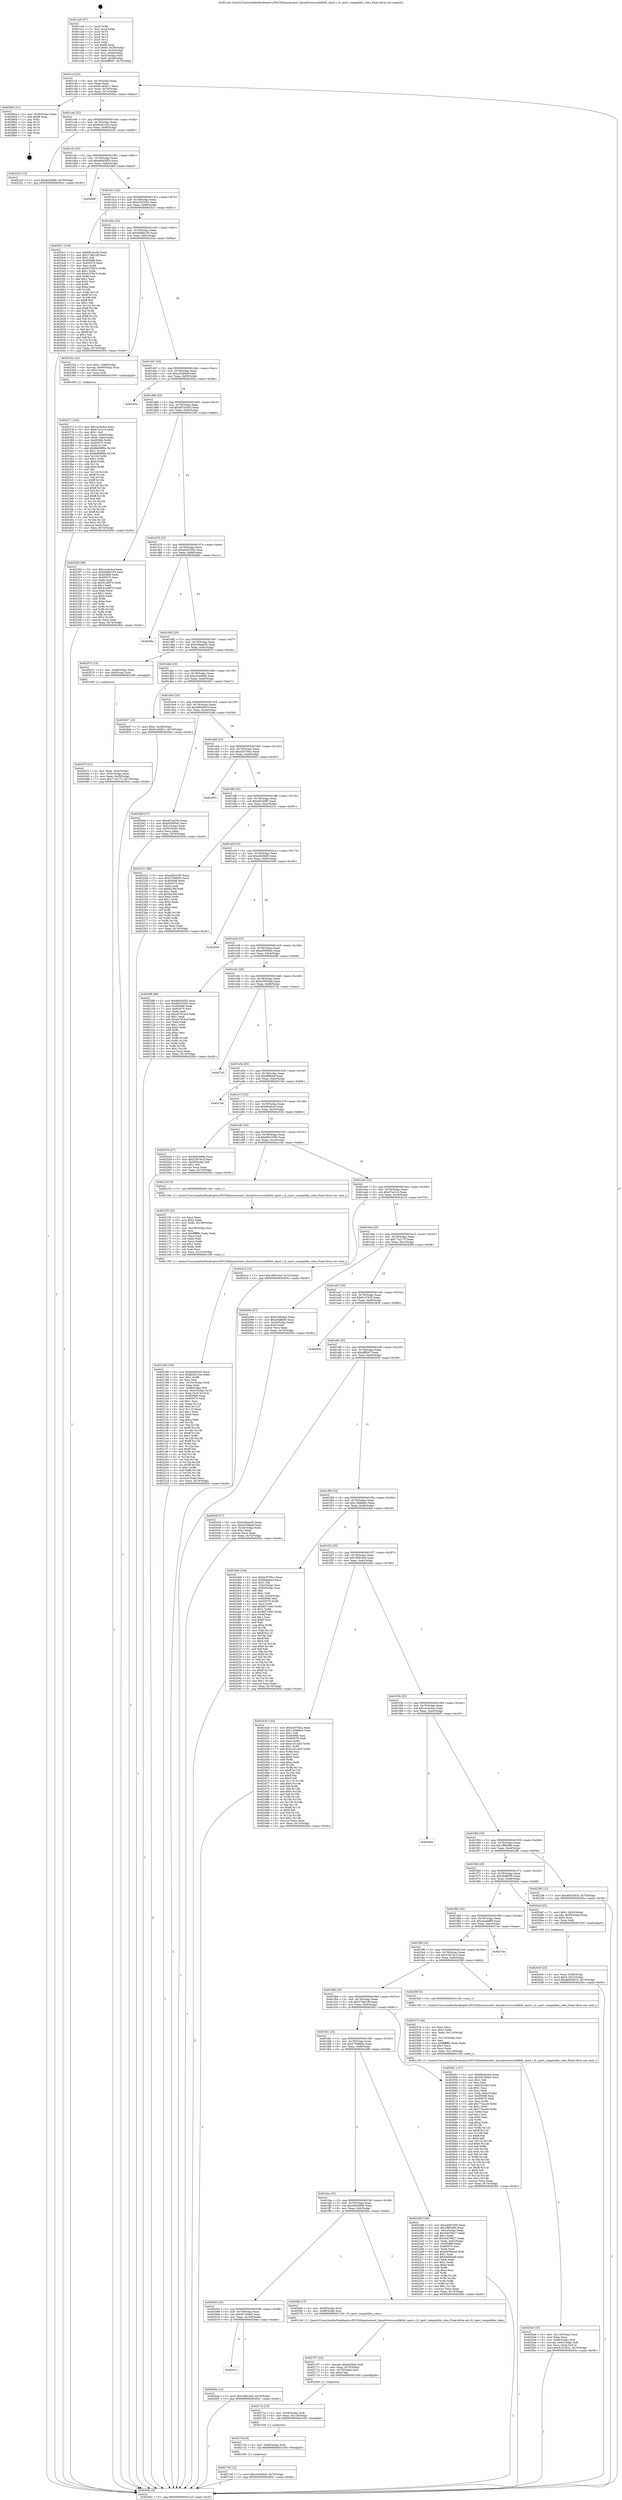 digraph "0x401ca0" {
  label = "0x401ca0 (/mnt/c/Users/mathe/Desktop/tcc/POCII/binaries/extr_linuxdriversscsilibfcfc_rport.c_fc_rport_compatible_roles_Final-ollvm.out::main(0))"
  labelloc = "t"
  node[shape=record]

  Entry [label="",width=0.3,height=0.3,shape=circle,fillcolor=black,style=filled]
  "0x401ccf" [label="{
     0x401ccf [23]\l
     | [instrs]\l
     &nbsp;&nbsp;0x401ccf \<+3\>: mov -0x74(%rbp),%eax\l
     &nbsp;&nbsp;0x401cd2 \<+2\>: mov %eax,%ecx\l
     &nbsp;&nbsp;0x401cd4 \<+6\>: sub $0x81c82811,%ecx\l
     &nbsp;&nbsp;0x401cda \<+3\>: mov %eax,-0x78(%rbp)\l
     &nbsp;&nbsp;0x401cdd \<+3\>: mov %ecx,-0x7c(%rbp)\l
     &nbsp;&nbsp;0x401ce0 \<+6\>: je 000000000040285a \<main+0xbba\>\l
  }"]
  "0x40285a" [label="{
     0x40285a [21]\l
     | [instrs]\l
     &nbsp;&nbsp;0x40285a \<+3\>: mov -0x38(%rbp),%eax\l
     &nbsp;&nbsp;0x40285d \<+7\>: add $0xf8,%rsp\l
     &nbsp;&nbsp;0x402864 \<+1\>: pop %rbx\l
     &nbsp;&nbsp;0x402865 \<+2\>: pop %r12\l
     &nbsp;&nbsp;0x402867 \<+2\>: pop %r13\l
     &nbsp;&nbsp;0x402869 \<+2\>: pop %r14\l
     &nbsp;&nbsp;0x40286b \<+2\>: pop %r15\l
     &nbsp;&nbsp;0x40286d \<+1\>: pop %rbp\l
     &nbsp;&nbsp;0x40286e \<+1\>: ret\l
  }"]
  "0x401ce6" [label="{
     0x401ce6 [22]\l
     | [instrs]\l
     &nbsp;&nbsp;0x401ce6 \<+5\>: jmp 0000000000401ceb \<main+0x4b\>\l
     &nbsp;&nbsp;0x401ceb \<+3\>: mov -0x78(%rbp),%eax\l
     &nbsp;&nbsp;0x401cee \<+5\>: sub $0x8cd5152e,%eax\l
     &nbsp;&nbsp;0x401cf3 \<+3\>: mov %eax,-0x80(%rbp)\l
     &nbsp;&nbsp;0x401cf6 \<+6\>: je 0000000000402225 \<main+0x585\>\l
  }"]
  Exit [label="",width=0.3,height=0.3,shape=circle,fillcolor=black,style=filled,peripheries=2]
  "0x402225" [label="{
     0x402225 [12]\l
     | [instrs]\l
     &nbsp;&nbsp;0x402225 \<+7\>: movl $0xdd245ff2,-0x74(%rbp)\l
     &nbsp;&nbsp;0x40222c \<+5\>: jmp 000000000040293c \<main+0xc9c\>\l
  }"]
  "0x401cfc" [label="{
     0x401cfc [25]\l
     | [instrs]\l
     &nbsp;&nbsp;0x401cfc \<+5\>: jmp 0000000000401d01 \<main+0x61\>\l
     &nbsp;&nbsp;0x401d01 \<+3\>: mov -0x78(%rbp),%eax\l
     &nbsp;&nbsp;0x401d04 \<+5\>: sub $0x8dd45f35,%eax\l
     &nbsp;&nbsp;0x401d09 \<+6\>: mov %eax,-0x84(%rbp)\l
     &nbsp;&nbsp;0x401d0f \<+6\>: je 000000000040286f \<main+0xbcf\>\l
  }"]
  "0x402736" [label="{
     0x402736 [12]\l
     | [instrs]\l
     &nbsp;&nbsp;0x402736 \<+7\>: movl $0xce30d9a4,-0x74(%rbp)\l
     &nbsp;&nbsp;0x40273d \<+5\>: jmp 000000000040293c \<main+0xc9c\>\l
  }"]
  "0x40286f" [label="{
     0x40286f\l
  }", style=dashed]
  "0x401d15" [label="{
     0x401d15 [25]\l
     | [instrs]\l
     &nbsp;&nbsp;0x401d15 \<+5\>: jmp 0000000000401d1a \<main+0x7a\>\l
     &nbsp;&nbsp;0x401d1a \<+3\>: mov -0x78(%rbp),%eax\l
     &nbsp;&nbsp;0x401d1d \<+5\>: sub $0x91f23032,%eax\l
     &nbsp;&nbsp;0x401d22 \<+6\>: mov %eax,-0x88(%rbp)\l
     &nbsp;&nbsp;0x401d28 \<+6\>: je 00000000004025c1 \<main+0x921\>\l
  }"]
  "0x40272d" [label="{
     0x40272d [9]\l
     | [instrs]\l
     &nbsp;&nbsp;0x40272d \<+4\>: mov -0x68(%rbp),%rdi\l
     &nbsp;&nbsp;0x402731 \<+5\>: call 0000000000401030 \<free@plt\>\l
     | [calls]\l
     &nbsp;&nbsp;0x401030 \{1\} (unknown)\l
  }"]
  "0x4025c1" [label="{
     0x4025c1 [144]\l
     | [instrs]\l
     &nbsp;&nbsp;0x4025c1 \<+5\>: mov $0x6924ec0b,%eax\l
     &nbsp;&nbsp;0x4025c6 \<+5\>: mov $0x3748c18f,%ecx\l
     &nbsp;&nbsp;0x4025cb \<+2\>: mov $0x1,%dl\l
     &nbsp;&nbsp;0x4025cd \<+7\>: mov 0x405068,%esi\l
     &nbsp;&nbsp;0x4025d4 \<+7\>: mov 0x405070,%edi\l
     &nbsp;&nbsp;0x4025db \<+3\>: mov %esi,%r8d\l
     &nbsp;&nbsp;0x4025de \<+7\>: sub $0xd1f78e7e,%r8d\l
     &nbsp;&nbsp;0x4025e5 \<+4\>: sub $0x1,%r8d\l
     &nbsp;&nbsp;0x4025e9 \<+7\>: add $0xd1f78e7e,%r8d\l
     &nbsp;&nbsp;0x4025f0 \<+4\>: imul %r8d,%esi\l
     &nbsp;&nbsp;0x4025f4 \<+3\>: and $0x1,%esi\l
     &nbsp;&nbsp;0x4025f7 \<+3\>: cmp $0x0,%esi\l
     &nbsp;&nbsp;0x4025fa \<+4\>: sete %r9b\l
     &nbsp;&nbsp;0x4025fe \<+3\>: cmp $0xa,%edi\l
     &nbsp;&nbsp;0x402601 \<+4\>: setl %r10b\l
     &nbsp;&nbsp;0x402605 \<+3\>: mov %r9b,%r11b\l
     &nbsp;&nbsp;0x402608 \<+4\>: xor $0xff,%r11b\l
     &nbsp;&nbsp;0x40260c \<+3\>: mov %r10b,%bl\l
     &nbsp;&nbsp;0x40260f \<+3\>: xor $0xff,%bl\l
     &nbsp;&nbsp;0x402612 \<+3\>: xor $0x1,%dl\l
     &nbsp;&nbsp;0x402615 \<+3\>: mov %r11b,%r14b\l
     &nbsp;&nbsp;0x402618 \<+4\>: and $0xff,%r14b\l
     &nbsp;&nbsp;0x40261c \<+3\>: and %dl,%r9b\l
     &nbsp;&nbsp;0x40261f \<+3\>: mov %bl,%r15b\l
     &nbsp;&nbsp;0x402622 \<+4\>: and $0xff,%r15b\l
     &nbsp;&nbsp;0x402626 \<+3\>: and %dl,%r10b\l
     &nbsp;&nbsp;0x402629 \<+3\>: or %r9b,%r14b\l
     &nbsp;&nbsp;0x40262c \<+3\>: or %r10b,%r15b\l
     &nbsp;&nbsp;0x40262f \<+3\>: xor %r15b,%r14b\l
     &nbsp;&nbsp;0x402632 \<+3\>: or %bl,%r11b\l
     &nbsp;&nbsp;0x402635 \<+4\>: xor $0xff,%r11b\l
     &nbsp;&nbsp;0x402639 \<+3\>: or $0x1,%dl\l
     &nbsp;&nbsp;0x40263c \<+3\>: and %dl,%r11b\l
     &nbsp;&nbsp;0x40263f \<+3\>: or %r11b,%r14b\l
     &nbsp;&nbsp;0x402642 \<+4\>: test $0x1,%r14b\l
     &nbsp;&nbsp;0x402646 \<+3\>: cmovne %ecx,%eax\l
     &nbsp;&nbsp;0x402649 \<+3\>: mov %eax,-0x74(%rbp)\l
     &nbsp;&nbsp;0x40264c \<+5\>: jmp 000000000040293c \<main+0xc9c\>\l
  }"]
  "0x401d2e" [label="{
     0x401d2e [25]\l
     | [instrs]\l
     &nbsp;&nbsp;0x401d2e \<+5\>: jmp 0000000000401d33 \<main+0x93\>\l
     &nbsp;&nbsp;0x401d33 \<+3\>: mov -0x78(%rbp),%eax\l
     &nbsp;&nbsp;0x401d36 \<+5\>: sub $0x94d66193,%eax\l
     &nbsp;&nbsp;0x401d3b \<+6\>: mov %eax,-0x8c(%rbp)\l
     &nbsp;&nbsp;0x401d41 \<+6\>: je 000000000040235a \<main+0x6ba\>\l
  }"]
  "0x40271e" [label="{
     0x40271e [15]\l
     | [instrs]\l
     &nbsp;&nbsp;0x40271e \<+4\>: mov -0x58(%rbp),%rdi\l
     &nbsp;&nbsp;0x402722 \<+6\>: mov %eax,-0x118(%rbp)\l
     &nbsp;&nbsp;0x402728 \<+5\>: call 0000000000401030 \<free@plt\>\l
     | [calls]\l
     &nbsp;&nbsp;0x401030 \{1\} (unknown)\l
  }"]
  "0x40235a" [label="{
     0x40235a [23]\l
     | [instrs]\l
     &nbsp;&nbsp;0x40235a \<+7\>: movl $0x1,-0x60(%rbp)\l
     &nbsp;&nbsp;0x402361 \<+4\>: movslq -0x60(%rbp),%rax\l
     &nbsp;&nbsp;0x402365 \<+4\>: shl $0x2,%rax\l
     &nbsp;&nbsp;0x402369 \<+3\>: mov %rax,%rdi\l
     &nbsp;&nbsp;0x40236c \<+5\>: call 0000000000401050 \<malloc@plt\>\l
     | [calls]\l
     &nbsp;&nbsp;0x401050 \{1\} (unknown)\l
  }"]
  "0x401d47" [label="{
     0x401d47 [25]\l
     | [instrs]\l
     &nbsp;&nbsp;0x401d47 \<+5\>: jmp 0000000000401d4c \<main+0xac\>\l
     &nbsp;&nbsp;0x401d4c \<+3\>: mov -0x78(%rbp),%eax\l
     &nbsp;&nbsp;0x401d4f \<+5\>: sub $0xa2049edf,%eax\l
     &nbsp;&nbsp;0x401d54 \<+6\>: mov %eax,-0x90(%rbp)\l
     &nbsp;&nbsp;0x401d5a \<+6\>: je 000000000040205a \<main+0x3ba\>\l
  }"]
  "0x402707" [label="{
     0x402707 [23]\l
     | [instrs]\l
     &nbsp;&nbsp;0x402707 \<+10\>: movabs $0x4030b6,%rdi\l
     &nbsp;&nbsp;0x402711 \<+3\>: mov %eax,-0x70(%rbp)\l
     &nbsp;&nbsp;0x402714 \<+3\>: mov -0x70(%rbp),%esi\l
     &nbsp;&nbsp;0x402717 \<+2\>: mov $0x0,%al\l
     &nbsp;&nbsp;0x402719 \<+5\>: call 0000000000401040 \<printf@plt\>\l
     | [calls]\l
     &nbsp;&nbsp;0x401040 \{1\} (unknown)\l
  }"]
  "0x40205a" [label="{
     0x40205a\l
  }", style=dashed]
  "0x401d60" [label="{
     0x401d60 [25]\l
     | [instrs]\l
     &nbsp;&nbsp;0x401d60 \<+5\>: jmp 0000000000401d65 \<main+0xc5\>\l
     &nbsp;&nbsp;0x401d65 \<+3\>: mov -0x78(%rbp),%eax\l
     &nbsp;&nbsp;0x401d68 \<+5\>: sub $0xa87a435d,%eax\l
     &nbsp;&nbsp;0x401d6d \<+6\>: mov %eax,-0x94(%rbp)\l
     &nbsp;&nbsp;0x401d73 \<+6\>: je 0000000000402302 \<main+0x662\>\l
  }"]
  "0x40201c" [label="{
     0x40201c\l
  }", style=dashed]
  "0x402302" [label="{
     0x402302 [88]\l
     | [instrs]\l
     &nbsp;&nbsp;0x402302 \<+5\>: mov $0x1ecdc4ce,%eax\l
     &nbsp;&nbsp;0x402307 \<+5\>: mov $0x94d66193,%ecx\l
     &nbsp;&nbsp;0x40230c \<+7\>: mov 0x405068,%edx\l
     &nbsp;&nbsp;0x402313 \<+7\>: mov 0x405070,%esi\l
     &nbsp;&nbsp;0x40231a \<+2\>: mov %edx,%edi\l
     &nbsp;&nbsp;0x40231c \<+6\>: sub $0x3c2df07d,%edi\l
     &nbsp;&nbsp;0x402322 \<+3\>: sub $0x1,%edi\l
     &nbsp;&nbsp;0x402325 \<+6\>: add $0x3c2df07d,%edi\l
     &nbsp;&nbsp;0x40232b \<+3\>: imul %edi,%edx\l
     &nbsp;&nbsp;0x40232e \<+3\>: and $0x1,%edx\l
     &nbsp;&nbsp;0x402331 \<+3\>: cmp $0x0,%edx\l
     &nbsp;&nbsp;0x402334 \<+4\>: sete %r8b\l
     &nbsp;&nbsp;0x402338 \<+3\>: cmp $0xa,%esi\l
     &nbsp;&nbsp;0x40233b \<+4\>: setl %r9b\l
     &nbsp;&nbsp;0x40233f \<+3\>: mov %r8b,%r10b\l
     &nbsp;&nbsp;0x402342 \<+3\>: and %r9b,%r10b\l
     &nbsp;&nbsp;0x402345 \<+3\>: xor %r9b,%r8b\l
     &nbsp;&nbsp;0x402348 \<+3\>: or %r8b,%r10b\l
     &nbsp;&nbsp;0x40234b \<+4\>: test $0x1,%r10b\l
     &nbsp;&nbsp;0x40234f \<+3\>: cmovne %ecx,%eax\l
     &nbsp;&nbsp;0x402352 \<+3\>: mov %eax,-0x74(%rbp)\l
     &nbsp;&nbsp;0x402355 \<+5\>: jmp 000000000040293c \<main+0xc9c\>\l
  }"]
  "0x401d79" [label="{
     0x401d79 [25]\l
     | [instrs]\l
     &nbsp;&nbsp;0x401d79 \<+5\>: jmp 0000000000401d7e \<main+0xde\>\l
     &nbsp;&nbsp;0x401d7e \<+3\>: mov -0x78(%rbp),%eax\l
     &nbsp;&nbsp;0x401d81 \<+5\>: sub $0xad563300,%eax\l
     &nbsp;&nbsp;0x401d86 \<+6\>: mov %eax,-0x98(%rbp)\l
     &nbsp;&nbsp;0x401d8c \<+6\>: je 00000000004028bc \<main+0xc1c\>\l
  }"]
  "0x4026ee" [label="{
     0x4026ee [12]\l
     | [instrs]\l
     &nbsp;&nbsp;0x4026ee \<+7\>: movl $0x18f3c3ed,-0x74(%rbp)\l
     &nbsp;&nbsp;0x4026f5 \<+5\>: jmp 000000000040293c \<main+0xc9c\>\l
  }"]
  "0x4028bc" [label="{
     0x4028bc\l
  }", style=dashed]
  "0x401d92" [label="{
     0x401d92 [25]\l
     | [instrs]\l
     &nbsp;&nbsp;0x401d92 \<+5\>: jmp 0000000000401d97 \<main+0xf7\>\l
     &nbsp;&nbsp;0x401d97 \<+3\>: mov -0x78(%rbp),%eax\l
     &nbsp;&nbsp;0x401d9a \<+5\>: sub $0xb29aae50,%eax\l
     &nbsp;&nbsp;0x401d9f \<+6\>: mov %eax,-0x9c(%rbp)\l
     &nbsp;&nbsp;0x401da5 \<+6\>: je 0000000000402072 \<main+0x3d2\>\l
  }"]
  "0x402003" [label="{
     0x402003 [25]\l
     | [instrs]\l
     &nbsp;&nbsp;0x402003 \<+5\>: jmp 0000000000402008 \<main+0x368\>\l
     &nbsp;&nbsp;0x402008 \<+3\>: mov -0x78(%rbp),%eax\l
     &nbsp;&nbsp;0x40200b \<+5\>: sub $0x5d7c94b3,%eax\l
     &nbsp;&nbsp;0x402010 \<+6\>: mov %eax,-0x100(%rbp)\l
     &nbsp;&nbsp;0x402016 \<+6\>: je 00000000004026ee \<main+0xa4e\>\l
  }"]
  "0x402072" [label="{
     0x402072 [13]\l
     | [instrs]\l
     &nbsp;&nbsp;0x402072 \<+4\>: mov -0x48(%rbp),%rax\l
     &nbsp;&nbsp;0x402076 \<+4\>: mov 0x8(%rax),%rdi\l
     &nbsp;&nbsp;0x40207a \<+5\>: call 0000000000401060 \<atoi@plt\>\l
     | [calls]\l
     &nbsp;&nbsp;0x401060 \{1\} (unknown)\l
  }"]
  "0x401dab" [label="{
     0x401dab [25]\l
     | [instrs]\l
     &nbsp;&nbsp;0x401dab \<+5\>: jmp 0000000000401db0 \<main+0x110\>\l
     &nbsp;&nbsp;0x401db0 \<+3\>: mov -0x78(%rbp),%eax\l
     &nbsp;&nbsp;0x401db3 \<+5\>: sub $0xce30d9a4,%eax\l
     &nbsp;&nbsp;0x401db8 \<+6\>: mov %eax,-0xa0(%rbp)\l
     &nbsp;&nbsp;0x401dbe \<+6\>: je 0000000000402847 \<main+0xba7\>\l
  }"]
  "0x4026fa" [label="{
     0x4026fa [13]\l
     | [instrs]\l
     &nbsp;&nbsp;0x4026fa \<+4\>: mov -0x58(%rbp),%rdi\l
     &nbsp;&nbsp;0x4026fe \<+4\>: mov -0x68(%rbp),%rsi\l
     &nbsp;&nbsp;0x402702 \<+5\>: call 0000000000401240 \<fc_rport_compatible_roles\>\l
     | [calls]\l
     &nbsp;&nbsp;0x401240 \{1\} (/mnt/c/Users/mathe/Desktop/tcc/POCII/binaries/extr_linuxdriversscsilibfcfc_rport.c_fc_rport_compatible_roles_Final-ollvm.out::fc_rport_compatible_roles)\l
  }"]
  "0x402847" [label="{
     0x402847 [19]\l
     | [instrs]\l
     &nbsp;&nbsp;0x402847 \<+7\>: movl $0x0,-0x38(%rbp)\l
     &nbsp;&nbsp;0x40284e \<+7\>: movl $0x81c82811,-0x74(%rbp)\l
     &nbsp;&nbsp;0x402855 \<+5\>: jmp 000000000040293c \<main+0xc9c\>\l
  }"]
  "0x401dc4" [label="{
     0x401dc4 [25]\l
     | [instrs]\l
     &nbsp;&nbsp;0x401dc4 \<+5\>: jmp 0000000000401dc9 \<main+0x129\>\l
     &nbsp;&nbsp;0x401dc9 \<+3\>: mov -0x78(%rbp),%eax\l
     &nbsp;&nbsp;0x401dcc \<+5\>: sub $0xd6920810,%eax\l
     &nbsp;&nbsp;0x401dd1 \<+6\>: mov %eax,-0xa4(%rbp)\l
     &nbsp;&nbsp;0x401dd7 \<+6\>: je 00000000004020dd \<main+0x43d\>\l
  }"]
  "0x4025a0" [label="{
     0x4025a0 [33]\l
     | [instrs]\l
     &nbsp;&nbsp;0x4025a0 \<+6\>: mov -0x114(%rbp),%ecx\l
     &nbsp;&nbsp;0x4025a6 \<+3\>: imul %eax,%ecx\l
     &nbsp;&nbsp;0x4025a9 \<+4\>: mov -0x68(%rbp),%rdi\l
     &nbsp;&nbsp;0x4025ad \<+4\>: movslq -0x6c(%rbp),%r8\l
     &nbsp;&nbsp;0x4025b1 \<+4\>: mov %ecx,(%rdi,%r8,4)\l
     &nbsp;&nbsp;0x4025b5 \<+7\>: movl $0x91f23032,-0x74(%rbp)\l
     &nbsp;&nbsp;0x4025bc \<+5\>: jmp 000000000040293c \<main+0xc9c\>\l
  }"]
  "0x4020dd" [label="{
     0x4020dd [27]\l
     | [instrs]\l
     &nbsp;&nbsp;0x4020dd \<+5\>: mov $0xa87a435d,%eax\l
     &nbsp;&nbsp;0x4020e2 \<+5\>: mov $0xe85990dc,%ecx\l
     &nbsp;&nbsp;0x4020e7 \<+3\>: mov -0x5c(%rbp),%edx\l
     &nbsp;&nbsp;0x4020ea \<+3\>: cmp -0x50(%rbp),%edx\l
     &nbsp;&nbsp;0x4020ed \<+3\>: cmovl %ecx,%eax\l
     &nbsp;&nbsp;0x4020f0 \<+3\>: mov %eax,-0x74(%rbp)\l
     &nbsp;&nbsp;0x4020f3 \<+5\>: jmp 000000000040293c \<main+0xc9c\>\l
  }"]
  "0x401ddd" [label="{
     0x401ddd [25]\l
     | [instrs]\l
     &nbsp;&nbsp;0x401ddd \<+5\>: jmp 0000000000401de2 \<main+0x142\>\l
     &nbsp;&nbsp;0x401de2 \<+3\>: mov -0x78(%rbp),%eax\l
     &nbsp;&nbsp;0x401de5 \<+5\>: sub $0xdc8756cc,%eax\l
     &nbsp;&nbsp;0x401dea \<+6\>: mov %eax,-0xa8(%rbp)\l
     &nbsp;&nbsp;0x401df0 \<+6\>: je 0000000000402903 \<main+0xc63\>\l
  }"]
  "0x402574" [label="{
     0x402574 [44]\l
     | [instrs]\l
     &nbsp;&nbsp;0x402574 \<+2\>: xor %ecx,%ecx\l
     &nbsp;&nbsp;0x402576 \<+5\>: mov $0x2,%edx\l
     &nbsp;&nbsp;0x40257b \<+6\>: mov %edx,-0x110(%rbp)\l
     &nbsp;&nbsp;0x402581 \<+1\>: cltd\l
     &nbsp;&nbsp;0x402582 \<+6\>: mov -0x110(%rbp),%esi\l
     &nbsp;&nbsp;0x402588 \<+2\>: idiv %esi\l
     &nbsp;&nbsp;0x40258a \<+6\>: imul $0xfffffffe,%edx,%edx\l
     &nbsp;&nbsp;0x402590 \<+3\>: sub $0x1,%ecx\l
     &nbsp;&nbsp;0x402593 \<+2\>: sub %ecx,%edx\l
     &nbsp;&nbsp;0x402595 \<+6\>: mov %edx,-0x114(%rbp)\l
     &nbsp;&nbsp;0x40259b \<+5\>: call 0000000000401160 \<next_i\>\l
     | [calls]\l
     &nbsp;&nbsp;0x401160 \{1\} (/mnt/c/Users/mathe/Desktop/tcc/POCII/binaries/extr_linuxdriversscsilibfcfc_rport.c_fc_rport_compatible_roles_Final-ollvm.out::next_i)\l
  }"]
  "0x402903" [label="{
     0x402903\l
  }", style=dashed]
  "0x401df6" [label="{
     0x401df6 [25]\l
     | [instrs]\l
     &nbsp;&nbsp;0x401df6 \<+5\>: jmp 0000000000401dfb \<main+0x15b\>\l
     &nbsp;&nbsp;0x401dfb \<+3\>: mov -0x78(%rbp),%eax\l
     &nbsp;&nbsp;0x401dfe \<+5\>: sub $0xdd245ff2,%eax\l
     &nbsp;&nbsp;0x401e03 \<+6\>: mov %eax,-0xac(%rbp)\l
     &nbsp;&nbsp;0x401e09 \<+6\>: je 0000000000402231 \<main+0x591\>\l
  }"]
  "0x402371" [label="{
     0x402371 [163]\l
     | [instrs]\l
     &nbsp;&nbsp;0x402371 \<+5\>: mov $0x1ecdc4ce,%ecx\l
     &nbsp;&nbsp;0x402376 \<+5\>: mov $0x67ac21d,%edx\l
     &nbsp;&nbsp;0x40237b \<+3\>: mov $0x1,%sil\l
     &nbsp;&nbsp;0x40237e \<+4\>: mov %rax,-0x68(%rbp)\l
     &nbsp;&nbsp;0x402382 \<+7\>: movl $0x0,-0x6c(%rbp)\l
     &nbsp;&nbsp;0x402389 \<+8\>: mov 0x405068,%r8d\l
     &nbsp;&nbsp;0x402391 \<+8\>: mov 0x405070,%r9d\l
     &nbsp;&nbsp;0x402399 \<+3\>: mov %r8d,%r10d\l
     &nbsp;&nbsp;0x40239c \<+7\>: add $0x8d688f0e,%r10d\l
     &nbsp;&nbsp;0x4023a3 \<+4\>: sub $0x1,%r10d\l
     &nbsp;&nbsp;0x4023a7 \<+7\>: sub $0x8d688f0e,%r10d\l
     &nbsp;&nbsp;0x4023ae \<+4\>: imul %r10d,%r8d\l
     &nbsp;&nbsp;0x4023b2 \<+4\>: and $0x1,%r8d\l
     &nbsp;&nbsp;0x4023b6 \<+4\>: cmp $0x0,%r8d\l
     &nbsp;&nbsp;0x4023ba \<+4\>: sete %r11b\l
     &nbsp;&nbsp;0x4023be \<+4\>: cmp $0xa,%r9d\l
     &nbsp;&nbsp;0x4023c2 \<+3\>: setl %bl\l
     &nbsp;&nbsp;0x4023c5 \<+3\>: mov %r11b,%r14b\l
     &nbsp;&nbsp;0x4023c8 \<+4\>: xor $0xff,%r14b\l
     &nbsp;&nbsp;0x4023cc \<+3\>: mov %bl,%r15b\l
     &nbsp;&nbsp;0x4023cf \<+4\>: xor $0xff,%r15b\l
     &nbsp;&nbsp;0x4023d3 \<+4\>: xor $0x1,%sil\l
     &nbsp;&nbsp;0x4023d7 \<+3\>: mov %r14b,%r12b\l
     &nbsp;&nbsp;0x4023da \<+4\>: and $0xff,%r12b\l
     &nbsp;&nbsp;0x4023de \<+3\>: and %sil,%r11b\l
     &nbsp;&nbsp;0x4023e1 \<+3\>: mov %r15b,%r13b\l
     &nbsp;&nbsp;0x4023e4 \<+4\>: and $0xff,%r13b\l
     &nbsp;&nbsp;0x4023e8 \<+3\>: and %sil,%bl\l
     &nbsp;&nbsp;0x4023eb \<+3\>: or %r11b,%r12b\l
     &nbsp;&nbsp;0x4023ee \<+3\>: or %bl,%r13b\l
     &nbsp;&nbsp;0x4023f1 \<+3\>: xor %r13b,%r12b\l
     &nbsp;&nbsp;0x4023f4 \<+3\>: or %r15b,%r14b\l
     &nbsp;&nbsp;0x4023f7 \<+4\>: xor $0xff,%r14b\l
     &nbsp;&nbsp;0x4023fb \<+4\>: or $0x1,%sil\l
     &nbsp;&nbsp;0x4023ff \<+3\>: and %sil,%r14b\l
     &nbsp;&nbsp;0x402402 \<+3\>: or %r14b,%r12b\l
     &nbsp;&nbsp;0x402405 \<+4\>: test $0x1,%r12b\l
     &nbsp;&nbsp;0x402409 \<+3\>: cmovne %edx,%ecx\l
     &nbsp;&nbsp;0x40240c \<+3\>: mov %ecx,-0x74(%rbp)\l
     &nbsp;&nbsp;0x40240f \<+5\>: jmp 000000000040293c \<main+0xc9c\>\l
  }"]
  "0x402231" [label="{
     0x402231 [88]\l
     | [instrs]\l
     &nbsp;&nbsp;0x402231 \<+5\>: mov $0xad563300,%eax\l
     &nbsp;&nbsp;0x402236 \<+5\>: mov $0x5759869c,%ecx\l
     &nbsp;&nbsp;0x40223b \<+7\>: mov 0x405068,%edx\l
     &nbsp;&nbsp;0x402242 \<+7\>: mov 0x405070,%esi\l
     &nbsp;&nbsp;0x402249 \<+2\>: mov %edx,%edi\l
     &nbsp;&nbsp;0x40224b \<+6\>: sub $0xfa23bf,%edi\l
     &nbsp;&nbsp;0x402251 \<+3\>: sub $0x1,%edi\l
     &nbsp;&nbsp;0x402254 \<+6\>: add $0xfa23bf,%edi\l
     &nbsp;&nbsp;0x40225a \<+3\>: imul %edi,%edx\l
     &nbsp;&nbsp;0x40225d \<+3\>: and $0x1,%edx\l
     &nbsp;&nbsp;0x402260 \<+3\>: cmp $0x0,%edx\l
     &nbsp;&nbsp;0x402263 \<+4\>: sete %r8b\l
     &nbsp;&nbsp;0x402267 \<+3\>: cmp $0xa,%esi\l
     &nbsp;&nbsp;0x40226a \<+4\>: setl %r9b\l
     &nbsp;&nbsp;0x40226e \<+3\>: mov %r8b,%r10b\l
     &nbsp;&nbsp;0x402271 \<+3\>: and %r9b,%r10b\l
     &nbsp;&nbsp;0x402274 \<+3\>: xor %r9b,%r8b\l
     &nbsp;&nbsp;0x402277 \<+3\>: or %r8b,%r10b\l
     &nbsp;&nbsp;0x40227a \<+4\>: test $0x1,%r10b\l
     &nbsp;&nbsp;0x40227e \<+3\>: cmovne %ecx,%eax\l
     &nbsp;&nbsp;0x402281 \<+3\>: mov %eax,-0x74(%rbp)\l
     &nbsp;&nbsp;0x402284 \<+5\>: jmp 000000000040293c \<main+0xc9c\>\l
  }"]
  "0x401e0f" [label="{
     0x401e0f [25]\l
     | [instrs]\l
     &nbsp;&nbsp;0x401e0f \<+5\>: jmp 0000000000401e14 \<main+0x174\>\l
     &nbsp;&nbsp;0x401e14 \<+3\>: mov -0x78(%rbp),%eax\l
     &nbsp;&nbsp;0x401e17 \<+5\>: sub $0xe82fdbf5,%eax\l
     &nbsp;&nbsp;0x401e1c \<+6\>: mov %eax,-0xb0(%rbp)\l
     &nbsp;&nbsp;0x401e22 \<+6\>: je 0000000000402930 \<main+0xc90\>\l
  }"]
  "0x401fea" [label="{
     0x401fea [25]\l
     | [instrs]\l
     &nbsp;&nbsp;0x401fea \<+5\>: jmp 0000000000401fef \<main+0x34f\>\l
     &nbsp;&nbsp;0x401fef \<+3\>: mov -0x78(%rbp),%eax\l
     &nbsp;&nbsp;0x401ff2 \<+5\>: sub $0x5b9c996b,%eax\l
     &nbsp;&nbsp;0x401ff7 \<+6\>: mov %eax,-0xfc(%rbp)\l
     &nbsp;&nbsp;0x401ffd \<+6\>: je 00000000004026fa \<main+0xa5a\>\l
  }"]
  "0x402930" [label="{
     0x402930\l
  }", style=dashed]
  "0x401e28" [label="{
     0x401e28 [25]\l
     | [instrs]\l
     &nbsp;&nbsp;0x401e28 \<+5\>: jmp 0000000000401e2d \<main+0x18d\>\l
     &nbsp;&nbsp;0x401e2d \<+3\>: mov -0x78(%rbp),%eax\l
     &nbsp;&nbsp;0x401e30 \<+5\>: sub $0xe85990dc,%eax\l
     &nbsp;&nbsp;0x401e35 \<+6\>: mov %eax,-0xb4(%rbp)\l
     &nbsp;&nbsp;0x401e3b \<+6\>: je 00000000004020f8 \<main+0x458\>\l
  }"]
  "0x402289" [label="{
     0x402289 [109]\l
     | [instrs]\l
     &nbsp;&nbsp;0x402289 \<+5\>: mov $0xad563300,%eax\l
     &nbsp;&nbsp;0x40228e \<+5\>: mov $0x1ff65d9b,%ecx\l
     &nbsp;&nbsp;0x402293 \<+3\>: mov -0x5c(%rbp),%edx\l
     &nbsp;&nbsp;0x402296 \<+6\>: sub $0x45b79427,%edx\l
     &nbsp;&nbsp;0x40229c \<+3\>: add $0x1,%edx\l
     &nbsp;&nbsp;0x40229f \<+6\>: add $0x45b79427,%edx\l
     &nbsp;&nbsp;0x4022a5 \<+3\>: mov %edx,-0x5c(%rbp)\l
     &nbsp;&nbsp;0x4022a8 \<+7\>: mov 0x405068,%edx\l
     &nbsp;&nbsp;0x4022af \<+7\>: mov 0x405070,%esi\l
     &nbsp;&nbsp;0x4022b6 \<+2\>: mov %edx,%edi\l
     &nbsp;&nbsp;0x4022b8 \<+6\>: add $0xb400bee9,%edi\l
     &nbsp;&nbsp;0x4022be \<+3\>: sub $0x1,%edi\l
     &nbsp;&nbsp;0x4022c1 \<+6\>: sub $0xb400bee9,%edi\l
     &nbsp;&nbsp;0x4022c7 \<+3\>: imul %edi,%edx\l
     &nbsp;&nbsp;0x4022ca \<+3\>: and $0x1,%edx\l
     &nbsp;&nbsp;0x4022cd \<+3\>: cmp $0x0,%edx\l
     &nbsp;&nbsp;0x4022d0 \<+4\>: sete %r8b\l
     &nbsp;&nbsp;0x4022d4 \<+3\>: cmp $0xa,%esi\l
     &nbsp;&nbsp;0x4022d7 \<+4\>: setl %r9b\l
     &nbsp;&nbsp;0x4022db \<+3\>: mov %r8b,%r10b\l
     &nbsp;&nbsp;0x4022de \<+3\>: and %r9b,%r10b\l
     &nbsp;&nbsp;0x4022e1 \<+3\>: xor %r9b,%r8b\l
     &nbsp;&nbsp;0x4022e4 \<+3\>: or %r8b,%r10b\l
     &nbsp;&nbsp;0x4022e7 \<+4\>: test $0x1,%r10b\l
     &nbsp;&nbsp;0x4022eb \<+3\>: cmovne %ecx,%eax\l
     &nbsp;&nbsp;0x4022ee \<+3\>: mov %eax,-0x74(%rbp)\l
     &nbsp;&nbsp;0x4022f1 \<+5\>: jmp 000000000040293c \<main+0xc9c\>\l
  }"]
  "0x4020f8" [label="{
     0x4020f8 [88]\l
     | [instrs]\l
     &nbsp;&nbsp;0x4020f8 \<+5\>: mov $0x8dd45f35,%eax\l
     &nbsp;&nbsp;0x4020fd \<+5\>: mov $0xfb910595,%ecx\l
     &nbsp;&nbsp;0x402102 \<+7\>: mov 0x405068,%edx\l
     &nbsp;&nbsp;0x402109 \<+7\>: mov 0x405070,%esi\l
     &nbsp;&nbsp;0x402110 \<+2\>: mov %edx,%edi\l
     &nbsp;&nbsp;0x402112 \<+6\>: sub $0xe47824cd,%edi\l
     &nbsp;&nbsp;0x402118 \<+3\>: sub $0x1,%edi\l
     &nbsp;&nbsp;0x40211b \<+6\>: add $0xe47824cd,%edi\l
     &nbsp;&nbsp;0x402121 \<+3\>: imul %edi,%edx\l
     &nbsp;&nbsp;0x402124 \<+3\>: and $0x1,%edx\l
     &nbsp;&nbsp;0x402127 \<+3\>: cmp $0x0,%edx\l
     &nbsp;&nbsp;0x40212a \<+4\>: sete %r8b\l
     &nbsp;&nbsp;0x40212e \<+3\>: cmp $0xa,%esi\l
     &nbsp;&nbsp;0x402131 \<+4\>: setl %r9b\l
     &nbsp;&nbsp;0x402135 \<+3\>: mov %r8b,%r10b\l
     &nbsp;&nbsp;0x402138 \<+3\>: and %r9b,%r10b\l
     &nbsp;&nbsp;0x40213b \<+3\>: xor %r9b,%r8b\l
     &nbsp;&nbsp;0x40213e \<+3\>: or %r8b,%r10b\l
     &nbsp;&nbsp;0x402141 \<+4\>: test $0x1,%r10b\l
     &nbsp;&nbsp;0x402145 \<+3\>: cmovne %ecx,%eax\l
     &nbsp;&nbsp;0x402148 \<+3\>: mov %eax,-0x74(%rbp)\l
     &nbsp;&nbsp;0x40214b \<+5\>: jmp 000000000040293c \<main+0xc9c\>\l
  }"]
  "0x401e41" [label="{
     0x401e41 [25]\l
     | [instrs]\l
     &nbsp;&nbsp;0x401e41 \<+5\>: jmp 0000000000401e46 \<main+0x1a6\>\l
     &nbsp;&nbsp;0x401e46 \<+3\>: mov -0x78(%rbp),%eax\l
     &nbsp;&nbsp;0x401e49 \<+5\>: sub $0xf10954a0,%eax\l
     &nbsp;&nbsp;0x401e4e \<+6\>: mov %eax,-0xb8(%rbp)\l
     &nbsp;&nbsp;0x401e54 \<+6\>: je 0000000000402742 \<main+0xaa2\>\l
  }"]
  "0x401fd1" [label="{
     0x401fd1 [25]\l
     | [instrs]\l
     &nbsp;&nbsp;0x401fd1 \<+5\>: jmp 0000000000401fd6 \<main+0x336\>\l
     &nbsp;&nbsp;0x401fd6 \<+3\>: mov -0x78(%rbp),%eax\l
     &nbsp;&nbsp;0x401fd9 \<+5\>: sub $0x5759869c,%eax\l
     &nbsp;&nbsp;0x401fde \<+6\>: mov %eax,-0xf8(%rbp)\l
     &nbsp;&nbsp;0x401fe4 \<+6\>: je 0000000000402289 \<main+0x5e9\>\l
  }"]
  "0x402742" [label="{
     0x402742\l
  }", style=dashed]
  "0x401e5a" [label="{
     0x401e5a [25]\l
     | [instrs]\l
     &nbsp;&nbsp;0x401e5a \<+5\>: jmp 0000000000401e5f \<main+0x1bf\>\l
     &nbsp;&nbsp;0x401e5f \<+3\>: mov -0x78(%rbp),%eax\l
     &nbsp;&nbsp;0x401e62 \<+5\>: sub $0xf8ff44ef,%eax\l
     &nbsp;&nbsp;0x401e67 \<+6\>: mov %eax,-0xbc(%rbp)\l
     &nbsp;&nbsp;0x401e6d \<+6\>: je 00000000004027a6 \<main+0xb06\>\l
  }"]
  "0x402651" [label="{
     0x402651 [157]\l
     | [instrs]\l
     &nbsp;&nbsp;0x402651 \<+5\>: mov $0x6924ec0b,%eax\l
     &nbsp;&nbsp;0x402656 \<+5\>: mov $0x5d7c94b3,%ecx\l
     &nbsp;&nbsp;0x40265b \<+2\>: mov $0x1,%dl\l
     &nbsp;&nbsp;0x40265d \<+2\>: xor %esi,%esi\l
     &nbsp;&nbsp;0x40265f \<+3\>: mov -0x6c(%rbp),%edi\l
     &nbsp;&nbsp;0x402662 \<+3\>: sub $0x1,%esi\l
     &nbsp;&nbsp;0x402665 \<+2\>: sub %esi,%edi\l
     &nbsp;&nbsp;0x402667 \<+3\>: mov %edi,-0x6c(%rbp)\l
     &nbsp;&nbsp;0x40266a \<+7\>: mov 0x405068,%esi\l
     &nbsp;&nbsp;0x402671 \<+7\>: mov 0x405070,%edi\l
     &nbsp;&nbsp;0x402678 \<+3\>: mov %esi,%r8d\l
     &nbsp;&nbsp;0x40267b \<+7\>: add $0x774ace0,%r8d\l
     &nbsp;&nbsp;0x402682 \<+4\>: sub $0x1,%r8d\l
     &nbsp;&nbsp;0x402686 \<+7\>: sub $0x774ace0,%r8d\l
     &nbsp;&nbsp;0x40268d \<+4\>: imul %r8d,%esi\l
     &nbsp;&nbsp;0x402691 \<+3\>: and $0x1,%esi\l
     &nbsp;&nbsp;0x402694 \<+3\>: cmp $0x0,%esi\l
     &nbsp;&nbsp;0x402697 \<+4\>: sete %r9b\l
     &nbsp;&nbsp;0x40269b \<+3\>: cmp $0xa,%edi\l
     &nbsp;&nbsp;0x40269e \<+4\>: setl %r10b\l
     &nbsp;&nbsp;0x4026a2 \<+3\>: mov %r9b,%r11b\l
     &nbsp;&nbsp;0x4026a5 \<+4\>: xor $0xff,%r11b\l
     &nbsp;&nbsp;0x4026a9 \<+3\>: mov %r10b,%bl\l
     &nbsp;&nbsp;0x4026ac \<+3\>: xor $0xff,%bl\l
     &nbsp;&nbsp;0x4026af \<+3\>: xor $0x0,%dl\l
     &nbsp;&nbsp;0x4026b2 \<+3\>: mov %r11b,%r14b\l
     &nbsp;&nbsp;0x4026b5 \<+4\>: and $0x0,%r14b\l
     &nbsp;&nbsp;0x4026b9 \<+3\>: and %dl,%r9b\l
     &nbsp;&nbsp;0x4026bc \<+3\>: mov %bl,%r15b\l
     &nbsp;&nbsp;0x4026bf \<+4\>: and $0x0,%r15b\l
     &nbsp;&nbsp;0x4026c3 \<+3\>: and %dl,%r10b\l
     &nbsp;&nbsp;0x4026c6 \<+3\>: or %r9b,%r14b\l
     &nbsp;&nbsp;0x4026c9 \<+3\>: or %r10b,%r15b\l
     &nbsp;&nbsp;0x4026cc \<+3\>: xor %r15b,%r14b\l
     &nbsp;&nbsp;0x4026cf \<+3\>: or %bl,%r11b\l
     &nbsp;&nbsp;0x4026d2 \<+4\>: xor $0xff,%r11b\l
     &nbsp;&nbsp;0x4026d6 \<+3\>: or $0x0,%dl\l
     &nbsp;&nbsp;0x4026d9 \<+3\>: and %dl,%r11b\l
     &nbsp;&nbsp;0x4026dc \<+3\>: or %r11b,%r14b\l
     &nbsp;&nbsp;0x4026df \<+4\>: test $0x1,%r14b\l
     &nbsp;&nbsp;0x4026e3 \<+3\>: cmovne %ecx,%eax\l
     &nbsp;&nbsp;0x4026e6 \<+3\>: mov %eax,-0x74(%rbp)\l
     &nbsp;&nbsp;0x4026e9 \<+5\>: jmp 000000000040293c \<main+0xc9c\>\l
  }"]
  "0x4027a6" [label="{
     0x4027a6\l
  }", style=dashed]
  "0x401e73" [label="{
     0x401e73 [25]\l
     | [instrs]\l
     &nbsp;&nbsp;0x401e73 \<+5\>: jmp 0000000000401e78 \<main+0x1d8\>\l
     &nbsp;&nbsp;0x401e78 \<+3\>: mov -0x78(%rbp),%eax\l
     &nbsp;&nbsp;0x401e7b \<+5\>: sub $0xf9eefce4,%eax\l
     &nbsp;&nbsp;0x401e80 \<+6\>: mov %eax,-0xc0(%rbp)\l
     &nbsp;&nbsp;0x401e86 \<+6\>: je 0000000000402554 \<main+0x8b4\>\l
  }"]
  "0x401fb8" [label="{
     0x401fb8 [25]\l
     | [instrs]\l
     &nbsp;&nbsp;0x401fb8 \<+5\>: jmp 0000000000401fbd \<main+0x31d\>\l
     &nbsp;&nbsp;0x401fbd \<+3\>: mov -0x78(%rbp),%eax\l
     &nbsp;&nbsp;0x401fc0 \<+5\>: sub $0x3748c18f,%eax\l
     &nbsp;&nbsp;0x401fc5 \<+6\>: mov %eax,-0xf4(%rbp)\l
     &nbsp;&nbsp;0x401fcb \<+6\>: je 0000000000402651 \<main+0x9b1\>\l
  }"]
  "0x402554" [label="{
     0x402554 [27]\l
     | [instrs]\l
     &nbsp;&nbsp;0x402554 \<+5\>: mov $0x5b9c996b,%eax\l
     &nbsp;&nbsp;0x402559 \<+5\>: mov $0x31fe76c5,%ecx\l
     &nbsp;&nbsp;0x40255e \<+3\>: mov -0x29(%rbp),%dl\l
     &nbsp;&nbsp;0x402561 \<+3\>: test $0x1,%dl\l
     &nbsp;&nbsp;0x402564 \<+3\>: cmovne %ecx,%eax\l
     &nbsp;&nbsp;0x402567 \<+3\>: mov %eax,-0x74(%rbp)\l
     &nbsp;&nbsp;0x40256a \<+5\>: jmp 000000000040293c \<main+0xc9c\>\l
  }"]
  "0x401e8c" [label="{
     0x401e8c [25]\l
     | [instrs]\l
     &nbsp;&nbsp;0x401e8c \<+5\>: jmp 0000000000401e91 \<main+0x1f1\>\l
     &nbsp;&nbsp;0x401e91 \<+3\>: mov -0x78(%rbp),%eax\l
     &nbsp;&nbsp;0x401e94 \<+5\>: sub $0xfb910595,%eax\l
     &nbsp;&nbsp;0x401e99 \<+6\>: mov %eax,-0xc4(%rbp)\l
     &nbsp;&nbsp;0x401e9f \<+6\>: je 0000000000402150 \<main+0x4b0\>\l
  }"]
  "0x40256f" [label="{
     0x40256f [5]\l
     | [instrs]\l
     &nbsp;&nbsp;0x40256f \<+5\>: call 0000000000401160 \<next_i\>\l
     | [calls]\l
     &nbsp;&nbsp;0x401160 \{1\} (/mnt/c/Users/mathe/Desktop/tcc/POCII/binaries/extr_linuxdriversscsilibfcfc_rport.c_fc_rport_compatible_roles_Final-ollvm.out::next_i)\l
  }"]
  "0x402150" [label="{
     0x402150 [5]\l
     | [instrs]\l
     &nbsp;&nbsp;0x402150 \<+5\>: call 0000000000401160 \<next_i\>\l
     | [calls]\l
     &nbsp;&nbsp;0x401160 \{1\} (/mnt/c/Users/mathe/Desktop/tcc/POCII/binaries/extr_linuxdriversscsilibfcfc_rport.c_fc_rport_compatible_roles_Final-ollvm.out::next_i)\l
  }"]
  "0x401ea5" [label="{
     0x401ea5 [25]\l
     | [instrs]\l
     &nbsp;&nbsp;0x401ea5 \<+5\>: jmp 0000000000401eaa \<main+0x20a\>\l
     &nbsp;&nbsp;0x401eaa \<+3\>: mov -0x78(%rbp),%eax\l
     &nbsp;&nbsp;0x401ead \<+5\>: sub $0x67ac21d,%eax\l
     &nbsp;&nbsp;0x401eb2 \<+6\>: mov %eax,-0xc8(%rbp)\l
     &nbsp;&nbsp;0x401eb8 \<+6\>: je 0000000000402414 \<main+0x774\>\l
  }"]
  "0x401f9f" [label="{
     0x401f9f [25]\l
     | [instrs]\l
     &nbsp;&nbsp;0x401f9f \<+5\>: jmp 0000000000401fa4 \<main+0x304\>\l
     &nbsp;&nbsp;0x401fa4 \<+3\>: mov -0x78(%rbp),%eax\l
     &nbsp;&nbsp;0x401fa7 \<+5\>: sub $0x31fe76c5,%eax\l
     &nbsp;&nbsp;0x401fac \<+6\>: mov %eax,-0xf0(%rbp)\l
     &nbsp;&nbsp;0x401fb2 \<+6\>: je 000000000040256f \<main+0x8cf\>\l
  }"]
  "0x402414" [label="{
     0x402414 [12]\l
     | [instrs]\l
     &nbsp;&nbsp;0x402414 \<+7\>: movl $0x18f3c3ed,-0x74(%rbp)\l
     &nbsp;&nbsp;0x40241b \<+5\>: jmp 000000000040293c \<main+0xc9c\>\l
  }"]
  "0x401ebe" [label="{
     0x401ebe [25]\l
     | [instrs]\l
     &nbsp;&nbsp;0x401ebe \<+5\>: jmp 0000000000401ec3 \<main+0x223\>\l
     &nbsp;&nbsp;0x401ec3 \<+3\>: mov -0x78(%rbp),%eax\l
     &nbsp;&nbsp;0x401ec6 \<+5\>: sub $0x77a2175,%eax\l
     &nbsp;&nbsp;0x401ecb \<+6\>: mov %eax,-0xcc(%rbp)\l
     &nbsp;&nbsp;0x401ed1 \<+6\>: je 0000000000402094 \<main+0x3f4\>\l
  }"]
  "0x40274e" [label="{
     0x40274e\l
  }", style=dashed]
  "0x402094" [label="{
     0x402094 [27]\l
     | [instrs]\l
     &nbsp;&nbsp;0x402094 \<+5\>: mov $0xf10954a0,%eax\l
     &nbsp;&nbsp;0x402099 \<+5\>: mov $0x20df83f5,%ecx\l
     &nbsp;&nbsp;0x40209e \<+3\>: mov -0x30(%rbp),%edx\l
     &nbsp;&nbsp;0x4020a1 \<+3\>: cmp $0x0,%edx\l
     &nbsp;&nbsp;0x4020a4 \<+3\>: cmove %ecx,%eax\l
     &nbsp;&nbsp;0x4020a7 \<+3\>: mov %eax,-0x74(%rbp)\l
     &nbsp;&nbsp;0x4020aa \<+5\>: jmp 000000000040293c \<main+0xc9c\>\l
  }"]
  "0x401ed7" [label="{
     0x401ed7 [25]\l
     | [instrs]\l
     &nbsp;&nbsp;0x401ed7 \<+5\>: jmp 0000000000401edc \<main+0x23c\>\l
     &nbsp;&nbsp;0x401edc \<+3\>: mov -0x78(%rbp),%eax\l
     &nbsp;&nbsp;0x401edf \<+5\>: sub $0x9127933,%eax\l
     &nbsp;&nbsp;0x401ee4 \<+6\>: mov %eax,-0xd0(%rbp)\l
     &nbsp;&nbsp;0x401eea \<+6\>: je 000000000040283b \<main+0xb9b\>\l
  }"]
  "0x402189" [label="{
     0x402189 [156]\l
     | [instrs]\l
     &nbsp;&nbsp;0x402189 \<+5\>: mov $0x8dd45f35,%ecx\l
     &nbsp;&nbsp;0x40218e \<+5\>: mov $0x8cd5152e,%edx\l
     &nbsp;&nbsp;0x402193 \<+3\>: mov $0x1,%r8b\l
     &nbsp;&nbsp;0x402196 \<+2\>: xor %esi,%esi\l
     &nbsp;&nbsp;0x402198 \<+6\>: mov -0x10c(%rbp),%edi\l
     &nbsp;&nbsp;0x40219e \<+3\>: imul %eax,%edi\l
     &nbsp;&nbsp;0x4021a1 \<+4\>: mov -0x58(%rbp),%r9\l
     &nbsp;&nbsp;0x4021a5 \<+4\>: movslq -0x5c(%rbp),%r10\l
     &nbsp;&nbsp;0x4021a9 \<+4\>: mov %edi,(%r9,%r10,4)\l
     &nbsp;&nbsp;0x4021ad \<+7\>: mov 0x405068,%eax\l
     &nbsp;&nbsp;0x4021b4 \<+7\>: mov 0x405070,%edi\l
     &nbsp;&nbsp;0x4021bb \<+3\>: sub $0x1,%esi\l
     &nbsp;&nbsp;0x4021be \<+3\>: mov %eax,%r11d\l
     &nbsp;&nbsp;0x4021c1 \<+3\>: add %esi,%r11d\l
     &nbsp;&nbsp;0x4021c4 \<+4\>: imul %r11d,%eax\l
     &nbsp;&nbsp;0x4021c8 \<+3\>: and $0x1,%eax\l
     &nbsp;&nbsp;0x4021cb \<+3\>: cmp $0x0,%eax\l
     &nbsp;&nbsp;0x4021ce \<+3\>: sete %bl\l
     &nbsp;&nbsp;0x4021d1 \<+3\>: cmp $0xa,%edi\l
     &nbsp;&nbsp;0x4021d4 \<+4\>: setl %r14b\l
     &nbsp;&nbsp;0x4021d8 \<+3\>: mov %bl,%r15b\l
     &nbsp;&nbsp;0x4021db \<+4\>: xor $0xff,%r15b\l
     &nbsp;&nbsp;0x4021df \<+3\>: mov %r14b,%r12b\l
     &nbsp;&nbsp;0x4021e2 \<+4\>: xor $0xff,%r12b\l
     &nbsp;&nbsp;0x4021e6 \<+4\>: xor $0x1,%r8b\l
     &nbsp;&nbsp;0x4021ea \<+3\>: mov %r15b,%r13b\l
     &nbsp;&nbsp;0x4021ed \<+4\>: and $0xff,%r13b\l
     &nbsp;&nbsp;0x4021f1 \<+3\>: and %r8b,%bl\l
     &nbsp;&nbsp;0x4021f4 \<+3\>: mov %r12b,%al\l
     &nbsp;&nbsp;0x4021f7 \<+2\>: and $0xff,%al\l
     &nbsp;&nbsp;0x4021f9 \<+3\>: and %r8b,%r14b\l
     &nbsp;&nbsp;0x4021fc \<+3\>: or %bl,%r13b\l
     &nbsp;&nbsp;0x4021ff \<+3\>: or %r14b,%al\l
     &nbsp;&nbsp;0x402202 \<+3\>: xor %al,%r13b\l
     &nbsp;&nbsp;0x402205 \<+3\>: or %r12b,%r15b\l
     &nbsp;&nbsp;0x402208 \<+4\>: xor $0xff,%r15b\l
     &nbsp;&nbsp;0x40220c \<+4\>: or $0x1,%r8b\l
     &nbsp;&nbsp;0x402210 \<+3\>: and %r8b,%r15b\l
     &nbsp;&nbsp;0x402213 \<+3\>: or %r15b,%r13b\l
     &nbsp;&nbsp;0x402216 \<+4\>: test $0x1,%r13b\l
     &nbsp;&nbsp;0x40221a \<+3\>: cmovne %edx,%ecx\l
     &nbsp;&nbsp;0x40221d \<+3\>: mov %ecx,-0x74(%rbp)\l
     &nbsp;&nbsp;0x402220 \<+5\>: jmp 000000000040293c \<main+0xc9c\>\l
  }"]
  "0x40283b" [label="{
     0x40283b\l
  }", style=dashed]
  "0x401ef0" [label="{
     0x401ef0 [25]\l
     | [instrs]\l
     &nbsp;&nbsp;0x401ef0 \<+5\>: jmp 0000000000401ef5 \<main+0x255\>\l
     &nbsp;&nbsp;0x401ef5 \<+3\>: mov -0x78(%rbp),%eax\l
     &nbsp;&nbsp;0x401ef8 \<+5\>: sub $0xbfff0d7,%eax\l
     &nbsp;&nbsp;0x401efd \<+6\>: mov %eax,-0xd4(%rbp)\l
     &nbsp;&nbsp;0x401f03 \<+6\>: je 000000000040203f \<main+0x39f\>\l
  }"]
  "0x402155" [label="{
     0x402155 [52]\l
     | [instrs]\l
     &nbsp;&nbsp;0x402155 \<+2\>: xor %ecx,%ecx\l
     &nbsp;&nbsp;0x402157 \<+5\>: mov $0x2,%edx\l
     &nbsp;&nbsp;0x40215c \<+6\>: mov %edx,-0x108(%rbp)\l
     &nbsp;&nbsp;0x402162 \<+1\>: cltd\l
     &nbsp;&nbsp;0x402163 \<+6\>: mov -0x108(%rbp),%esi\l
     &nbsp;&nbsp;0x402169 \<+2\>: idiv %esi\l
     &nbsp;&nbsp;0x40216b \<+6\>: imul $0xfffffffe,%edx,%edx\l
     &nbsp;&nbsp;0x402171 \<+2\>: mov %ecx,%edi\l
     &nbsp;&nbsp;0x402173 \<+2\>: sub %edx,%edi\l
     &nbsp;&nbsp;0x402175 \<+2\>: mov %ecx,%edx\l
     &nbsp;&nbsp;0x402177 \<+3\>: sub $0x1,%edx\l
     &nbsp;&nbsp;0x40217a \<+2\>: add %edx,%edi\l
     &nbsp;&nbsp;0x40217c \<+2\>: sub %edi,%ecx\l
     &nbsp;&nbsp;0x40217e \<+6\>: mov %ecx,-0x10c(%rbp)\l
     &nbsp;&nbsp;0x402184 \<+5\>: call 0000000000401160 \<next_i\>\l
     | [calls]\l
     &nbsp;&nbsp;0x401160 \{1\} (/mnt/c/Users/mathe/Desktop/tcc/POCII/binaries/extr_linuxdriversscsilibfcfc_rport.c_fc_rport_compatible_roles_Final-ollvm.out::next_i)\l
  }"]
  "0x40203f" [label="{
     0x40203f [27]\l
     | [instrs]\l
     &nbsp;&nbsp;0x40203f \<+5\>: mov $0xb29aae50,%eax\l
     &nbsp;&nbsp;0x402044 \<+5\>: mov $0xa2049edf,%ecx\l
     &nbsp;&nbsp;0x402049 \<+3\>: mov -0x34(%rbp),%edx\l
     &nbsp;&nbsp;0x40204c \<+3\>: cmp $0x2,%edx\l
     &nbsp;&nbsp;0x40204f \<+3\>: cmovne %ecx,%eax\l
     &nbsp;&nbsp;0x402052 \<+3\>: mov %eax,-0x74(%rbp)\l
     &nbsp;&nbsp;0x402055 \<+5\>: jmp 000000000040293c \<main+0xc9c\>\l
  }"]
  "0x401f09" [label="{
     0x401f09 [25]\l
     | [instrs]\l
     &nbsp;&nbsp;0x401f09 \<+5\>: jmp 0000000000401f0e \<main+0x26e\>\l
     &nbsp;&nbsp;0x401f0e \<+3\>: mov -0x78(%rbp),%eax\l
     &nbsp;&nbsp;0x401f11 \<+5\>: sub $0x13d8d6e5,%eax\l
     &nbsp;&nbsp;0x401f16 \<+6\>: mov %eax,-0xd8(%rbp)\l
     &nbsp;&nbsp;0x401f1c \<+6\>: je 00000000004024b0 \<main+0x810\>\l
  }"]
  "0x40293c" [label="{
     0x40293c [5]\l
     | [instrs]\l
     &nbsp;&nbsp;0x40293c \<+5\>: jmp 0000000000401ccf \<main+0x2f\>\l
  }"]
  "0x401ca0" [label="{
     0x401ca0 [47]\l
     | [instrs]\l
     &nbsp;&nbsp;0x401ca0 \<+1\>: push %rbp\l
     &nbsp;&nbsp;0x401ca1 \<+3\>: mov %rsp,%rbp\l
     &nbsp;&nbsp;0x401ca4 \<+2\>: push %r15\l
     &nbsp;&nbsp;0x401ca6 \<+2\>: push %r14\l
     &nbsp;&nbsp;0x401ca8 \<+2\>: push %r13\l
     &nbsp;&nbsp;0x401caa \<+2\>: push %r12\l
     &nbsp;&nbsp;0x401cac \<+1\>: push %rbx\l
     &nbsp;&nbsp;0x401cad \<+7\>: sub $0xf8,%rsp\l
     &nbsp;&nbsp;0x401cb4 \<+7\>: movl $0x0,-0x38(%rbp)\l
     &nbsp;&nbsp;0x401cbb \<+3\>: mov %edi,-0x3c(%rbp)\l
     &nbsp;&nbsp;0x401cbe \<+4\>: mov %rsi,-0x48(%rbp)\l
     &nbsp;&nbsp;0x401cc2 \<+3\>: mov -0x3c(%rbp),%edi\l
     &nbsp;&nbsp;0x401cc5 \<+3\>: mov %edi,-0x34(%rbp)\l
     &nbsp;&nbsp;0x401cc8 \<+7\>: movl $0xbfff0d7,-0x74(%rbp)\l
  }"]
  "0x40207f" [label="{
     0x40207f [21]\l
     | [instrs]\l
     &nbsp;&nbsp;0x40207f \<+3\>: mov %eax,-0x4c(%rbp)\l
     &nbsp;&nbsp;0x402082 \<+3\>: mov -0x4c(%rbp),%eax\l
     &nbsp;&nbsp;0x402085 \<+3\>: mov %eax,-0x30(%rbp)\l
     &nbsp;&nbsp;0x402088 \<+7\>: movl $0x77a2175,-0x74(%rbp)\l
     &nbsp;&nbsp;0x40208f \<+5\>: jmp 000000000040293c \<main+0xc9c\>\l
  }"]
  "0x4020c6" [label="{
     0x4020c6 [23]\l
     | [instrs]\l
     &nbsp;&nbsp;0x4020c6 \<+4\>: mov %rax,-0x58(%rbp)\l
     &nbsp;&nbsp;0x4020ca \<+7\>: movl $0x0,-0x5c(%rbp)\l
     &nbsp;&nbsp;0x4020d1 \<+7\>: movl $0xd6920810,-0x74(%rbp)\l
     &nbsp;&nbsp;0x4020d8 \<+5\>: jmp 000000000040293c \<main+0xc9c\>\l
  }"]
  "0x4024b0" [label="{
     0x4024b0 [164]\l
     | [instrs]\l
     &nbsp;&nbsp;0x4024b0 \<+5\>: mov $0xdc8756cc,%eax\l
     &nbsp;&nbsp;0x4024b5 \<+5\>: mov $0xf9eefce4,%ecx\l
     &nbsp;&nbsp;0x4024ba \<+2\>: mov $0x1,%dl\l
     &nbsp;&nbsp;0x4024bc \<+3\>: mov -0x6c(%rbp),%esi\l
     &nbsp;&nbsp;0x4024bf \<+3\>: cmp -0x60(%rbp),%esi\l
     &nbsp;&nbsp;0x4024c2 \<+4\>: setl %dil\l
     &nbsp;&nbsp;0x4024c6 \<+4\>: and $0x1,%dil\l
     &nbsp;&nbsp;0x4024ca \<+4\>: mov %dil,-0x29(%rbp)\l
     &nbsp;&nbsp;0x4024ce \<+7\>: mov 0x405068,%esi\l
     &nbsp;&nbsp;0x4024d5 \<+8\>: mov 0x405070,%r8d\l
     &nbsp;&nbsp;0x4024dd \<+3\>: mov %esi,%r9d\l
     &nbsp;&nbsp;0x4024e0 \<+7\>: add $0x8f27c643,%r9d\l
     &nbsp;&nbsp;0x4024e7 \<+4\>: sub $0x1,%r9d\l
     &nbsp;&nbsp;0x4024eb \<+7\>: sub $0x8f27c643,%r9d\l
     &nbsp;&nbsp;0x4024f2 \<+4\>: imul %r9d,%esi\l
     &nbsp;&nbsp;0x4024f6 \<+3\>: and $0x1,%esi\l
     &nbsp;&nbsp;0x4024f9 \<+3\>: cmp $0x0,%esi\l
     &nbsp;&nbsp;0x4024fc \<+4\>: sete %dil\l
     &nbsp;&nbsp;0x402500 \<+4\>: cmp $0xa,%r8d\l
     &nbsp;&nbsp;0x402504 \<+4\>: setl %r10b\l
     &nbsp;&nbsp;0x402508 \<+3\>: mov %dil,%r11b\l
     &nbsp;&nbsp;0x40250b \<+4\>: xor $0xff,%r11b\l
     &nbsp;&nbsp;0x40250f \<+3\>: mov %r10b,%bl\l
     &nbsp;&nbsp;0x402512 \<+3\>: xor $0xff,%bl\l
     &nbsp;&nbsp;0x402515 \<+3\>: xor $0x0,%dl\l
     &nbsp;&nbsp;0x402518 \<+3\>: mov %r11b,%r14b\l
     &nbsp;&nbsp;0x40251b \<+4\>: and $0x0,%r14b\l
     &nbsp;&nbsp;0x40251f \<+3\>: and %dl,%dil\l
     &nbsp;&nbsp;0x402522 \<+3\>: mov %bl,%r15b\l
     &nbsp;&nbsp;0x402525 \<+4\>: and $0x0,%r15b\l
     &nbsp;&nbsp;0x402529 \<+3\>: and %dl,%r10b\l
     &nbsp;&nbsp;0x40252c \<+3\>: or %dil,%r14b\l
     &nbsp;&nbsp;0x40252f \<+3\>: or %r10b,%r15b\l
     &nbsp;&nbsp;0x402532 \<+3\>: xor %r15b,%r14b\l
     &nbsp;&nbsp;0x402535 \<+3\>: or %bl,%r11b\l
     &nbsp;&nbsp;0x402538 \<+4\>: xor $0xff,%r11b\l
     &nbsp;&nbsp;0x40253c \<+3\>: or $0x0,%dl\l
     &nbsp;&nbsp;0x40253f \<+3\>: and %dl,%r11b\l
     &nbsp;&nbsp;0x402542 \<+3\>: or %r11b,%r14b\l
     &nbsp;&nbsp;0x402545 \<+4\>: test $0x1,%r14b\l
     &nbsp;&nbsp;0x402549 \<+3\>: cmovne %ecx,%eax\l
     &nbsp;&nbsp;0x40254c \<+3\>: mov %eax,-0x74(%rbp)\l
     &nbsp;&nbsp;0x40254f \<+5\>: jmp 000000000040293c \<main+0xc9c\>\l
  }"]
  "0x401f22" [label="{
     0x401f22 [25]\l
     | [instrs]\l
     &nbsp;&nbsp;0x401f22 \<+5\>: jmp 0000000000401f27 \<main+0x287\>\l
     &nbsp;&nbsp;0x401f27 \<+3\>: mov -0x78(%rbp),%eax\l
     &nbsp;&nbsp;0x401f2a \<+5\>: sub $0x18f3c3ed,%eax\l
     &nbsp;&nbsp;0x401f2f \<+6\>: mov %eax,-0xdc(%rbp)\l
     &nbsp;&nbsp;0x401f35 \<+6\>: je 0000000000402420 \<main+0x780\>\l
  }"]
  "0x401f86" [label="{
     0x401f86 [25]\l
     | [instrs]\l
     &nbsp;&nbsp;0x401f86 \<+5\>: jmp 0000000000401f8b \<main+0x2eb\>\l
     &nbsp;&nbsp;0x401f8b \<+3\>: mov -0x78(%rbp),%eax\l
     &nbsp;&nbsp;0x401f8e \<+5\>: sub $0x2eeebf89,%eax\l
     &nbsp;&nbsp;0x401f93 \<+6\>: mov %eax,-0xec(%rbp)\l
     &nbsp;&nbsp;0x401f99 \<+6\>: je 000000000040274e \<main+0xaae\>\l
  }"]
  "0x402420" [label="{
     0x402420 [144]\l
     | [instrs]\l
     &nbsp;&nbsp;0x402420 \<+5\>: mov $0xdc8756cc,%eax\l
     &nbsp;&nbsp;0x402425 \<+5\>: mov $0x13d8d6e5,%ecx\l
     &nbsp;&nbsp;0x40242a \<+2\>: mov $0x1,%dl\l
     &nbsp;&nbsp;0x40242c \<+7\>: mov 0x405068,%esi\l
     &nbsp;&nbsp;0x402433 \<+7\>: mov 0x405070,%edi\l
     &nbsp;&nbsp;0x40243a \<+3\>: mov %esi,%r8d\l
     &nbsp;&nbsp;0x40243d \<+7\>: sub $0xa1d1cad3,%r8d\l
     &nbsp;&nbsp;0x402444 \<+4\>: sub $0x1,%r8d\l
     &nbsp;&nbsp;0x402448 \<+7\>: add $0xa1d1cad3,%r8d\l
     &nbsp;&nbsp;0x40244f \<+4\>: imul %r8d,%esi\l
     &nbsp;&nbsp;0x402453 \<+3\>: and $0x1,%esi\l
     &nbsp;&nbsp;0x402456 \<+3\>: cmp $0x0,%esi\l
     &nbsp;&nbsp;0x402459 \<+4\>: sete %r9b\l
     &nbsp;&nbsp;0x40245d \<+3\>: cmp $0xa,%edi\l
     &nbsp;&nbsp;0x402460 \<+4\>: setl %r10b\l
     &nbsp;&nbsp;0x402464 \<+3\>: mov %r9b,%r11b\l
     &nbsp;&nbsp;0x402467 \<+4\>: xor $0xff,%r11b\l
     &nbsp;&nbsp;0x40246b \<+3\>: mov %r10b,%bl\l
     &nbsp;&nbsp;0x40246e \<+3\>: xor $0xff,%bl\l
     &nbsp;&nbsp;0x402471 \<+3\>: xor $0x0,%dl\l
     &nbsp;&nbsp;0x402474 \<+3\>: mov %r11b,%r14b\l
     &nbsp;&nbsp;0x402477 \<+4\>: and $0x0,%r14b\l
     &nbsp;&nbsp;0x40247b \<+3\>: and %dl,%r9b\l
     &nbsp;&nbsp;0x40247e \<+3\>: mov %bl,%r15b\l
     &nbsp;&nbsp;0x402481 \<+4\>: and $0x0,%r15b\l
     &nbsp;&nbsp;0x402485 \<+3\>: and %dl,%r10b\l
     &nbsp;&nbsp;0x402488 \<+3\>: or %r9b,%r14b\l
     &nbsp;&nbsp;0x40248b \<+3\>: or %r10b,%r15b\l
     &nbsp;&nbsp;0x40248e \<+3\>: xor %r15b,%r14b\l
     &nbsp;&nbsp;0x402491 \<+3\>: or %bl,%r11b\l
     &nbsp;&nbsp;0x402494 \<+4\>: xor $0xff,%r11b\l
     &nbsp;&nbsp;0x402498 \<+3\>: or $0x0,%dl\l
     &nbsp;&nbsp;0x40249b \<+3\>: and %dl,%r11b\l
     &nbsp;&nbsp;0x40249e \<+3\>: or %r11b,%r14b\l
     &nbsp;&nbsp;0x4024a1 \<+4\>: test $0x1,%r14b\l
     &nbsp;&nbsp;0x4024a5 \<+3\>: cmovne %ecx,%eax\l
     &nbsp;&nbsp;0x4024a8 \<+3\>: mov %eax,-0x74(%rbp)\l
     &nbsp;&nbsp;0x4024ab \<+5\>: jmp 000000000040293c \<main+0xc9c\>\l
  }"]
  "0x401f3b" [label="{
     0x401f3b [25]\l
     | [instrs]\l
     &nbsp;&nbsp;0x401f3b \<+5\>: jmp 0000000000401f40 \<main+0x2a0\>\l
     &nbsp;&nbsp;0x401f40 \<+3\>: mov -0x78(%rbp),%eax\l
     &nbsp;&nbsp;0x401f43 \<+5\>: sub $0x1ecdc4ce,%eax\l
     &nbsp;&nbsp;0x401f48 \<+6\>: mov %eax,-0xe0(%rbp)\l
     &nbsp;&nbsp;0x401f4e \<+6\>: je 00000000004028d5 \<main+0xc35\>\l
  }"]
  "0x4020af" [label="{
     0x4020af [23]\l
     | [instrs]\l
     &nbsp;&nbsp;0x4020af \<+7\>: movl $0x1,-0x50(%rbp)\l
     &nbsp;&nbsp;0x4020b6 \<+4\>: movslq -0x50(%rbp),%rax\l
     &nbsp;&nbsp;0x4020ba \<+4\>: shl $0x2,%rax\l
     &nbsp;&nbsp;0x4020be \<+3\>: mov %rax,%rdi\l
     &nbsp;&nbsp;0x4020c1 \<+5\>: call 0000000000401050 \<malloc@plt\>\l
     | [calls]\l
     &nbsp;&nbsp;0x401050 \{1\} (unknown)\l
  }"]
  "0x4028d5" [label="{
     0x4028d5\l
  }", style=dashed]
  "0x401f54" [label="{
     0x401f54 [25]\l
     | [instrs]\l
     &nbsp;&nbsp;0x401f54 \<+5\>: jmp 0000000000401f59 \<main+0x2b9\>\l
     &nbsp;&nbsp;0x401f59 \<+3\>: mov -0x78(%rbp),%eax\l
     &nbsp;&nbsp;0x401f5c \<+5\>: sub $0x1ff65d9b,%eax\l
     &nbsp;&nbsp;0x401f61 \<+6\>: mov %eax,-0xe4(%rbp)\l
     &nbsp;&nbsp;0x401f67 \<+6\>: je 00000000004022f6 \<main+0x656\>\l
  }"]
  "0x401f6d" [label="{
     0x401f6d [25]\l
     | [instrs]\l
     &nbsp;&nbsp;0x401f6d \<+5\>: jmp 0000000000401f72 \<main+0x2d2\>\l
     &nbsp;&nbsp;0x401f72 \<+3\>: mov -0x78(%rbp),%eax\l
     &nbsp;&nbsp;0x401f75 \<+5\>: sub $0x20df83f5,%eax\l
     &nbsp;&nbsp;0x401f7a \<+6\>: mov %eax,-0xe8(%rbp)\l
     &nbsp;&nbsp;0x401f80 \<+6\>: je 00000000004020af \<main+0x40f\>\l
  }"]
  "0x4022f6" [label="{
     0x4022f6 [12]\l
     | [instrs]\l
     &nbsp;&nbsp;0x4022f6 \<+7\>: movl $0xd6920810,-0x74(%rbp)\l
     &nbsp;&nbsp;0x4022fd \<+5\>: jmp 000000000040293c \<main+0xc9c\>\l
  }"]
  Entry -> "0x401ca0" [label=" 1"]
  "0x401ccf" -> "0x40285a" [label=" 1"]
  "0x401ccf" -> "0x401ce6" [label=" 27"]
  "0x40285a" -> Exit [label=" 1"]
  "0x401ce6" -> "0x402225" [label=" 1"]
  "0x401ce6" -> "0x401cfc" [label=" 26"]
  "0x402847" -> "0x40293c" [label=" 1"]
  "0x401cfc" -> "0x40286f" [label=" 0"]
  "0x401cfc" -> "0x401d15" [label=" 26"]
  "0x402736" -> "0x40293c" [label=" 1"]
  "0x401d15" -> "0x4025c1" [label=" 1"]
  "0x401d15" -> "0x401d2e" [label=" 25"]
  "0x40272d" -> "0x402736" [label=" 1"]
  "0x401d2e" -> "0x40235a" [label=" 1"]
  "0x401d2e" -> "0x401d47" [label=" 24"]
  "0x40271e" -> "0x40272d" [label=" 1"]
  "0x401d47" -> "0x40205a" [label=" 0"]
  "0x401d47" -> "0x401d60" [label=" 24"]
  "0x402707" -> "0x40271e" [label=" 1"]
  "0x401d60" -> "0x402302" [label=" 1"]
  "0x401d60" -> "0x401d79" [label=" 23"]
  "0x4026fa" -> "0x402707" [label=" 1"]
  "0x401d79" -> "0x4028bc" [label=" 0"]
  "0x401d79" -> "0x401d92" [label=" 23"]
  "0x4026ee" -> "0x40293c" [label=" 1"]
  "0x401d92" -> "0x402072" [label=" 1"]
  "0x401d92" -> "0x401dab" [label=" 22"]
  "0x402003" -> "0x4026ee" [label=" 1"]
  "0x401dab" -> "0x402847" [label=" 1"]
  "0x401dab" -> "0x401dc4" [label=" 21"]
  "0x402003" -> "0x40201c" [label=" 0"]
  "0x401dc4" -> "0x4020dd" [label=" 2"]
  "0x401dc4" -> "0x401ddd" [label=" 19"]
  "0x401fea" -> "0x4026fa" [label=" 1"]
  "0x401ddd" -> "0x402903" [label=" 0"]
  "0x401ddd" -> "0x401df6" [label=" 19"]
  "0x401fea" -> "0x402003" [label=" 1"]
  "0x401df6" -> "0x402231" [label=" 1"]
  "0x401df6" -> "0x401e0f" [label=" 18"]
  "0x402651" -> "0x40293c" [label=" 1"]
  "0x401e0f" -> "0x402930" [label=" 0"]
  "0x401e0f" -> "0x401e28" [label=" 18"]
  "0x4025c1" -> "0x40293c" [label=" 1"]
  "0x401e28" -> "0x4020f8" [label=" 1"]
  "0x401e28" -> "0x401e41" [label=" 17"]
  "0x4025a0" -> "0x40293c" [label=" 1"]
  "0x401e41" -> "0x402742" [label=" 0"]
  "0x401e41" -> "0x401e5a" [label=" 17"]
  "0x40256f" -> "0x402574" [label=" 1"]
  "0x401e5a" -> "0x4027a6" [label=" 0"]
  "0x401e5a" -> "0x401e73" [label=" 17"]
  "0x402554" -> "0x40293c" [label=" 2"]
  "0x401e73" -> "0x402554" [label=" 2"]
  "0x401e73" -> "0x401e8c" [label=" 15"]
  "0x402420" -> "0x40293c" [label=" 2"]
  "0x401e8c" -> "0x402150" [label=" 1"]
  "0x401e8c" -> "0x401ea5" [label=" 14"]
  "0x402414" -> "0x40293c" [label=" 1"]
  "0x401ea5" -> "0x402414" [label=" 1"]
  "0x401ea5" -> "0x401ebe" [label=" 13"]
  "0x40235a" -> "0x402371" [label=" 1"]
  "0x401ebe" -> "0x402094" [label=" 1"]
  "0x401ebe" -> "0x401ed7" [label=" 12"]
  "0x402302" -> "0x40293c" [label=" 1"]
  "0x401ed7" -> "0x40283b" [label=" 0"]
  "0x401ed7" -> "0x401ef0" [label=" 12"]
  "0x402289" -> "0x40293c" [label=" 1"]
  "0x401ef0" -> "0x40203f" [label=" 1"]
  "0x401ef0" -> "0x401f09" [label=" 11"]
  "0x40203f" -> "0x40293c" [label=" 1"]
  "0x401ca0" -> "0x401ccf" [label=" 1"]
  "0x40293c" -> "0x401ccf" [label=" 27"]
  "0x402072" -> "0x40207f" [label=" 1"]
  "0x40207f" -> "0x40293c" [label=" 1"]
  "0x402094" -> "0x40293c" [label=" 1"]
  "0x401fd1" -> "0x401fea" [label=" 2"]
  "0x401f09" -> "0x4024b0" [label=" 2"]
  "0x401f09" -> "0x401f22" [label=" 9"]
  "0x401fd1" -> "0x402289" [label=" 1"]
  "0x401f22" -> "0x402420" [label=" 2"]
  "0x401f22" -> "0x401f3b" [label=" 7"]
  "0x402574" -> "0x4025a0" [label=" 1"]
  "0x401f3b" -> "0x4028d5" [label=" 0"]
  "0x401f3b" -> "0x401f54" [label=" 7"]
  "0x401fb8" -> "0x401fd1" [label=" 3"]
  "0x401f54" -> "0x4022f6" [label=" 1"]
  "0x401f54" -> "0x401f6d" [label=" 6"]
  "0x401fb8" -> "0x402651" [label=" 1"]
  "0x401f6d" -> "0x4020af" [label=" 1"]
  "0x401f6d" -> "0x401f86" [label=" 5"]
  "0x4020af" -> "0x4020c6" [label=" 1"]
  "0x4020c6" -> "0x40293c" [label=" 1"]
  "0x4020dd" -> "0x40293c" [label=" 2"]
  "0x4020f8" -> "0x40293c" [label=" 1"]
  "0x402150" -> "0x402155" [label=" 1"]
  "0x402155" -> "0x402189" [label=" 1"]
  "0x402189" -> "0x40293c" [label=" 1"]
  "0x402225" -> "0x40293c" [label=" 1"]
  "0x402231" -> "0x40293c" [label=" 1"]
  "0x4022f6" -> "0x40293c" [label=" 1"]
  "0x401f86" -> "0x40274e" [label=" 0"]
  "0x401f86" -> "0x401f9f" [label=" 5"]
  "0x402371" -> "0x40293c" [label=" 1"]
  "0x401f9f" -> "0x40256f" [label=" 1"]
  "0x401f9f" -> "0x401fb8" [label=" 4"]
  "0x4024b0" -> "0x40293c" [label=" 2"]
}
